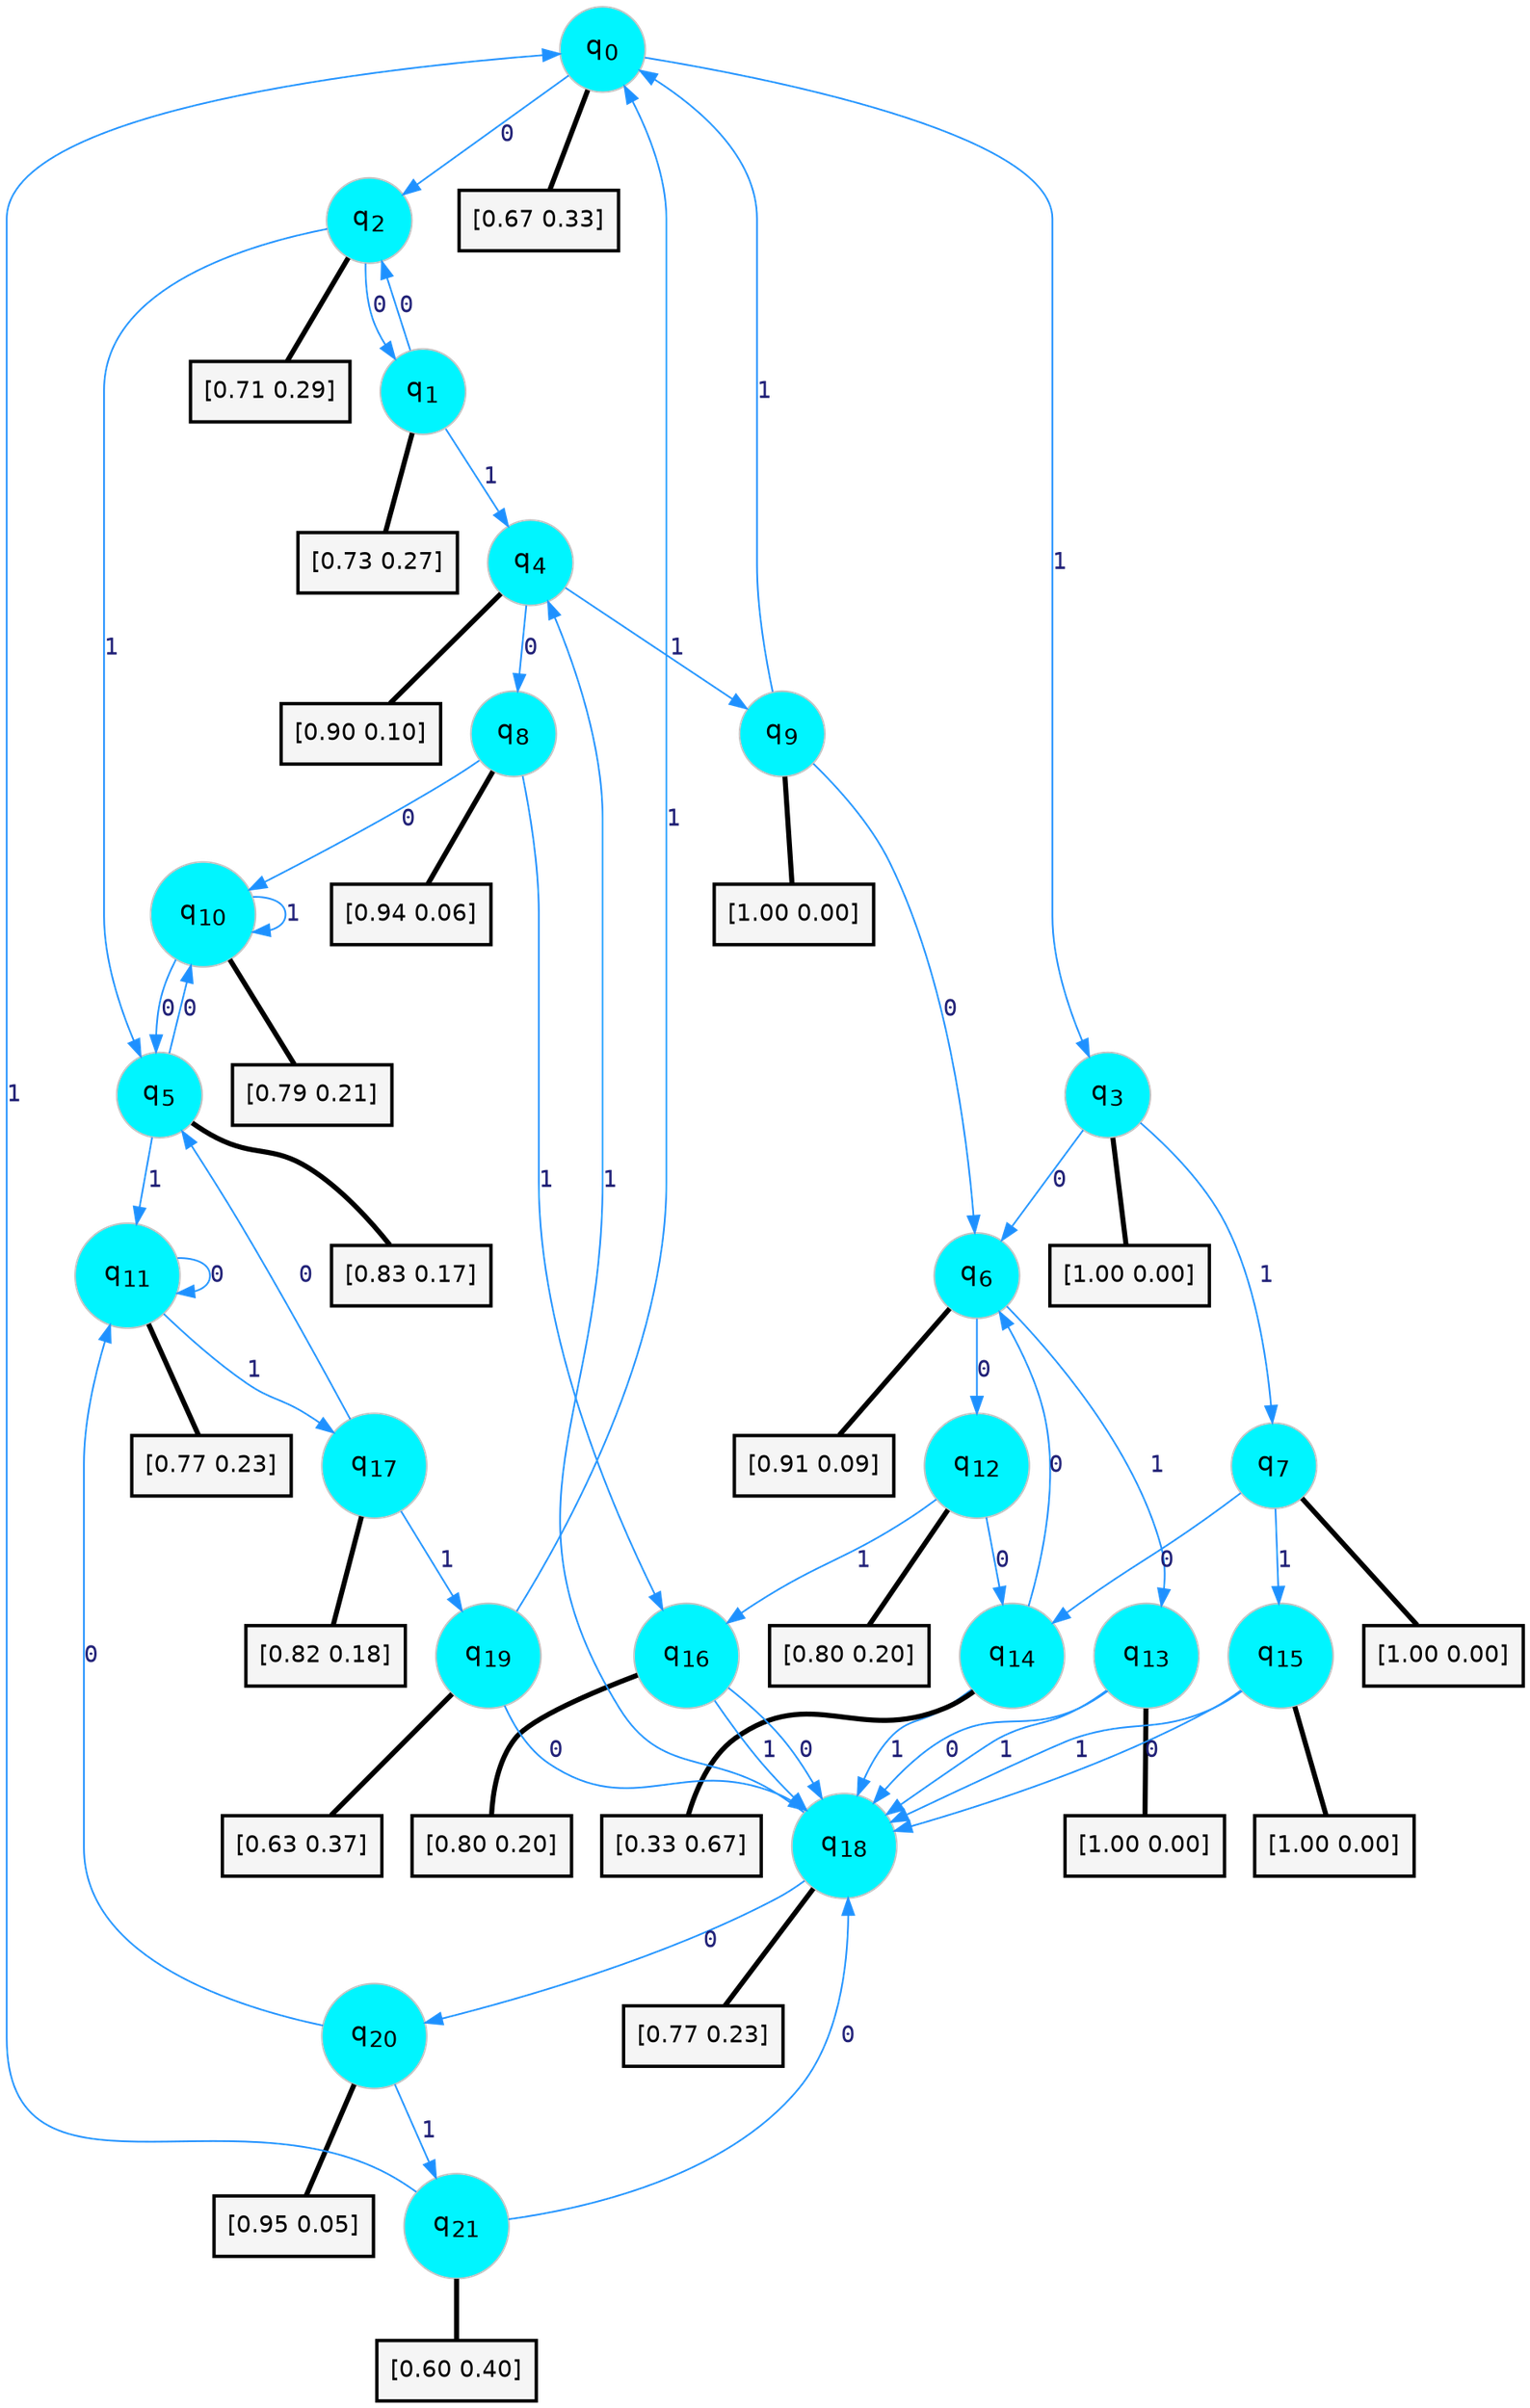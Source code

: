 digraph G {
graph [
bgcolor=transparent, dpi=300, rankdir=TD, size="40,25"];
node [
color=gray, fillcolor=turquoise1, fontcolor=black, fontname=Helvetica, fontsize=16, fontweight=bold, shape=circle, style=filled];
edge [
arrowsize=1, color=dodgerblue1, fontcolor=midnightblue, fontname=courier, fontweight=bold, penwidth=1, style=solid, weight=20];
0[label=<q<SUB>0</SUB>>];
1[label=<q<SUB>1</SUB>>];
2[label=<q<SUB>2</SUB>>];
3[label=<q<SUB>3</SUB>>];
4[label=<q<SUB>4</SUB>>];
5[label=<q<SUB>5</SUB>>];
6[label=<q<SUB>6</SUB>>];
7[label=<q<SUB>7</SUB>>];
8[label=<q<SUB>8</SUB>>];
9[label=<q<SUB>9</SUB>>];
10[label=<q<SUB>10</SUB>>];
11[label=<q<SUB>11</SUB>>];
12[label=<q<SUB>12</SUB>>];
13[label=<q<SUB>13</SUB>>];
14[label=<q<SUB>14</SUB>>];
15[label=<q<SUB>15</SUB>>];
16[label=<q<SUB>16</SUB>>];
17[label=<q<SUB>17</SUB>>];
18[label=<q<SUB>18</SUB>>];
19[label=<q<SUB>19</SUB>>];
20[label=<q<SUB>20</SUB>>];
21[label=<q<SUB>21</SUB>>];
22[label="[0.67 0.33]", shape=box,fontcolor=black, fontname=Helvetica, fontsize=14, penwidth=2, fillcolor=whitesmoke,color=black];
23[label="[0.73 0.27]", shape=box,fontcolor=black, fontname=Helvetica, fontsize=14, penwidth=2, fillcolor=whitesmoke,color=black];
24[label="[0.71 0.29]", shape=box,fontcolor=black, fontname=Helvetica, fontsize=14, penwidth=2, fillcolor=whitesmoke,color=black];
25[label="[1.00 0.00]", shape=box,fontcolor=black, fontname=Helvetica, fontsize=14, penwidth=2, fillcolor=whitesmoke,color=black];
26[label="[0.90 0.10]", shape=box,fontcolor=black, fontname=Helvetica, fontsize=14, penwidth=2, fillcolor=whitesmoke,color=black];
27[label="[0.83 0.17]", shape=box,fontcolor=black, fontname=Helvetica, fontsize=14, penwidth=2, fillcolor=whitesmoke,color=black];
28[label="[0.91 0.09]", shape=box,fontcolor=black, fontname=Helvetica, fontsize=14, penwidth=2, fillcolor=whitesmoke,color=black];
29[label="[1.00 0.00]", shape=box,fontcolor=black, fontname=Helvetica, fontsize=14, penwidth=2, fillcolor=whitesmoke,color=black];
30[label="[0.94 0.06]", shape=box,fontcolor=black, fontname=Helvetica, fontsize=14, penwidth=2, fillcolor=whitesmoke,color=black];
31[label="[1.00 0.00]", shape=box,fontcolor=black, fontname=Helvetica, fontsize=14, penwidth=2, fillcolor=whitesmoke,color=black];
32[label="[0.79 0.21]", shape=box,fontcolor=black, fontname=Helvetica, fontsize=14, penwidth=2, fillcolor=whitesmoke,color=black];
33[label="[0.77 0.23]", shape=box,fontcolor=black, fontname=Helvetica, fontsize=14, penwidth=2, fillcolor=whitesmoke,color=black];
34[label="[0.80 0.20]", shape=box,fontcolor=black, fontname=Helvetica, fontsize=14, penwidth=2, fillcolor=whitesmoke,color=black];
35[label="[1.00 0.00]", shape=box,fontcolor=black, fontname=Helvetica, fontsize=14, penwidth=2, fillcolor=whitesmoke,color=black];
36[label="[0.33 0.67]", shape=box,fontcolor=black, fontname=Helvetica, fontsize=14, penwidth=2, fillcolor=whitesmoke,color=black];
37[label="[1.00 0.00]", shape=box,fontcolor=black, fontname=Helvetica, fontsize=14, penwidth=2, fillcolor=whitesmoke,color=black];
38[label="[0.80 0.20]", shape=box,fontcolor=black, fontname=Helvetica, fontsize=14, penwidth=2, fillcolor=whitesmoke,color=black];
39[label="[0.82 0.18]", shape=box,fontcolor=black, fontname=Helvetica, fontsize=14, penwidth=2, fillcolor=whitesmoke,color=black];
40[label="[0.77 0.23]", shape=box,fontcolor=black, fontname=Helvetica, fontsize=14, penwidth=2, fillcolor=whitesmoke,color=black];
41[label="[0.63 0.37]", shape=box,fontcolor=black, fontname=Helvetica, fontsize=14, penwidth=2, fillcolor=whitesmoke,color=black];
42[label="[0.95 0.05]", shape=box,fontcolor=black, fontname=Helvetica, fontsize=14, penwidth=2, fillcolor=whitesmoke,color=black];
43[label="[0.60 0.40]", shape=box,fontcolor=black, fontname=Helvetica, fontsize=14, penwidth=2, fillcolor=whitesmoke,color=black];
0->2 [label=0];
0->3 [label=1];
0->22 [arrowhead=none, penwidth=3,color=black];
1->2 [label=0];
1->4 [label=1];
1->23 [arrowhead=none, penwidth=3,color=black];
2->1 [label=0];
2->5 [label=1];
2->24 [arrowhead=none, penwidth=3,color=black];
3->6 [label=0];
3->7 [label=1];
3->25 [arrowhead=none, penwidth=3,color=black];
4->8 [label=0];
4->9 [label=1];
4->26 [arrowhead=none, penwidth=3,color=black];
5->10 [label=0];
5->11 [label=1];
5->27 [arrowhead=none, penwidth=3,color=black];
6->12 [label=0];
6->13 [label=1];
6->28 [arrowhead=none, penwidth=3,color=black];
7->14 [label=0];
7->15 [label=1];
7->29 [arrowhead=none, penwidth=3,color=black];
8->10 [label=0];
8->16 [label=1];
8->30 [arrowhead=none, penwidth=3,color=black];
9->6 [label=0];
9->0 [label=1];
9->31 [arrowhead=none, penwidth=3,color=black];
10->5 [label=0];
10->10 [label=1];
10->32 [arrowhead=none, penwidth=3,color=black];
11->11 [label=0];
11->17 [label=1];
11->33 [arrowhead=none, penwidth=3,color=black];
12->14 [label=0];
12->16 [label=1];
12->34 [arrowhead=none, penwidth=3,color=black];
13->18 [label=0];
13->18 [label=1];
13->35 [arrowhead=none, penwidth=3,color=black];
14->6 [label=0];
14->18 [label=1];
14->36 [arrowhead=none, penwidth=3,color=black];
15->18 [label=0];
15->18 [label=1];
15->37 [arrowhead=none, penwidth=3,color=black];
16->18 [label=0];
16->18 [label=1];
16->38 [arrowhead=none, penwidth=3,color=black];
17->5 [label=0];
17->19 [label=1];
17->39 [arrowhead=none, penwidth=3,color=black];
18->20 [label=0];
18->4 [label=1];
18->40 [arrowhead=none, penwidth=3,color=black];
19->18 [label=0];
19->0 [label=1];
19->41 [arrowhead=none, penwidth=3,color=black];
20->11 [label=0];
20->21 [label=1];
20->42 [arrowhead=none, penwidth=3,color=black];
21->18 [label=0];
21->0 [label=1];
21->43 [arrowhead=none, penwidth=3,color=black];
}

